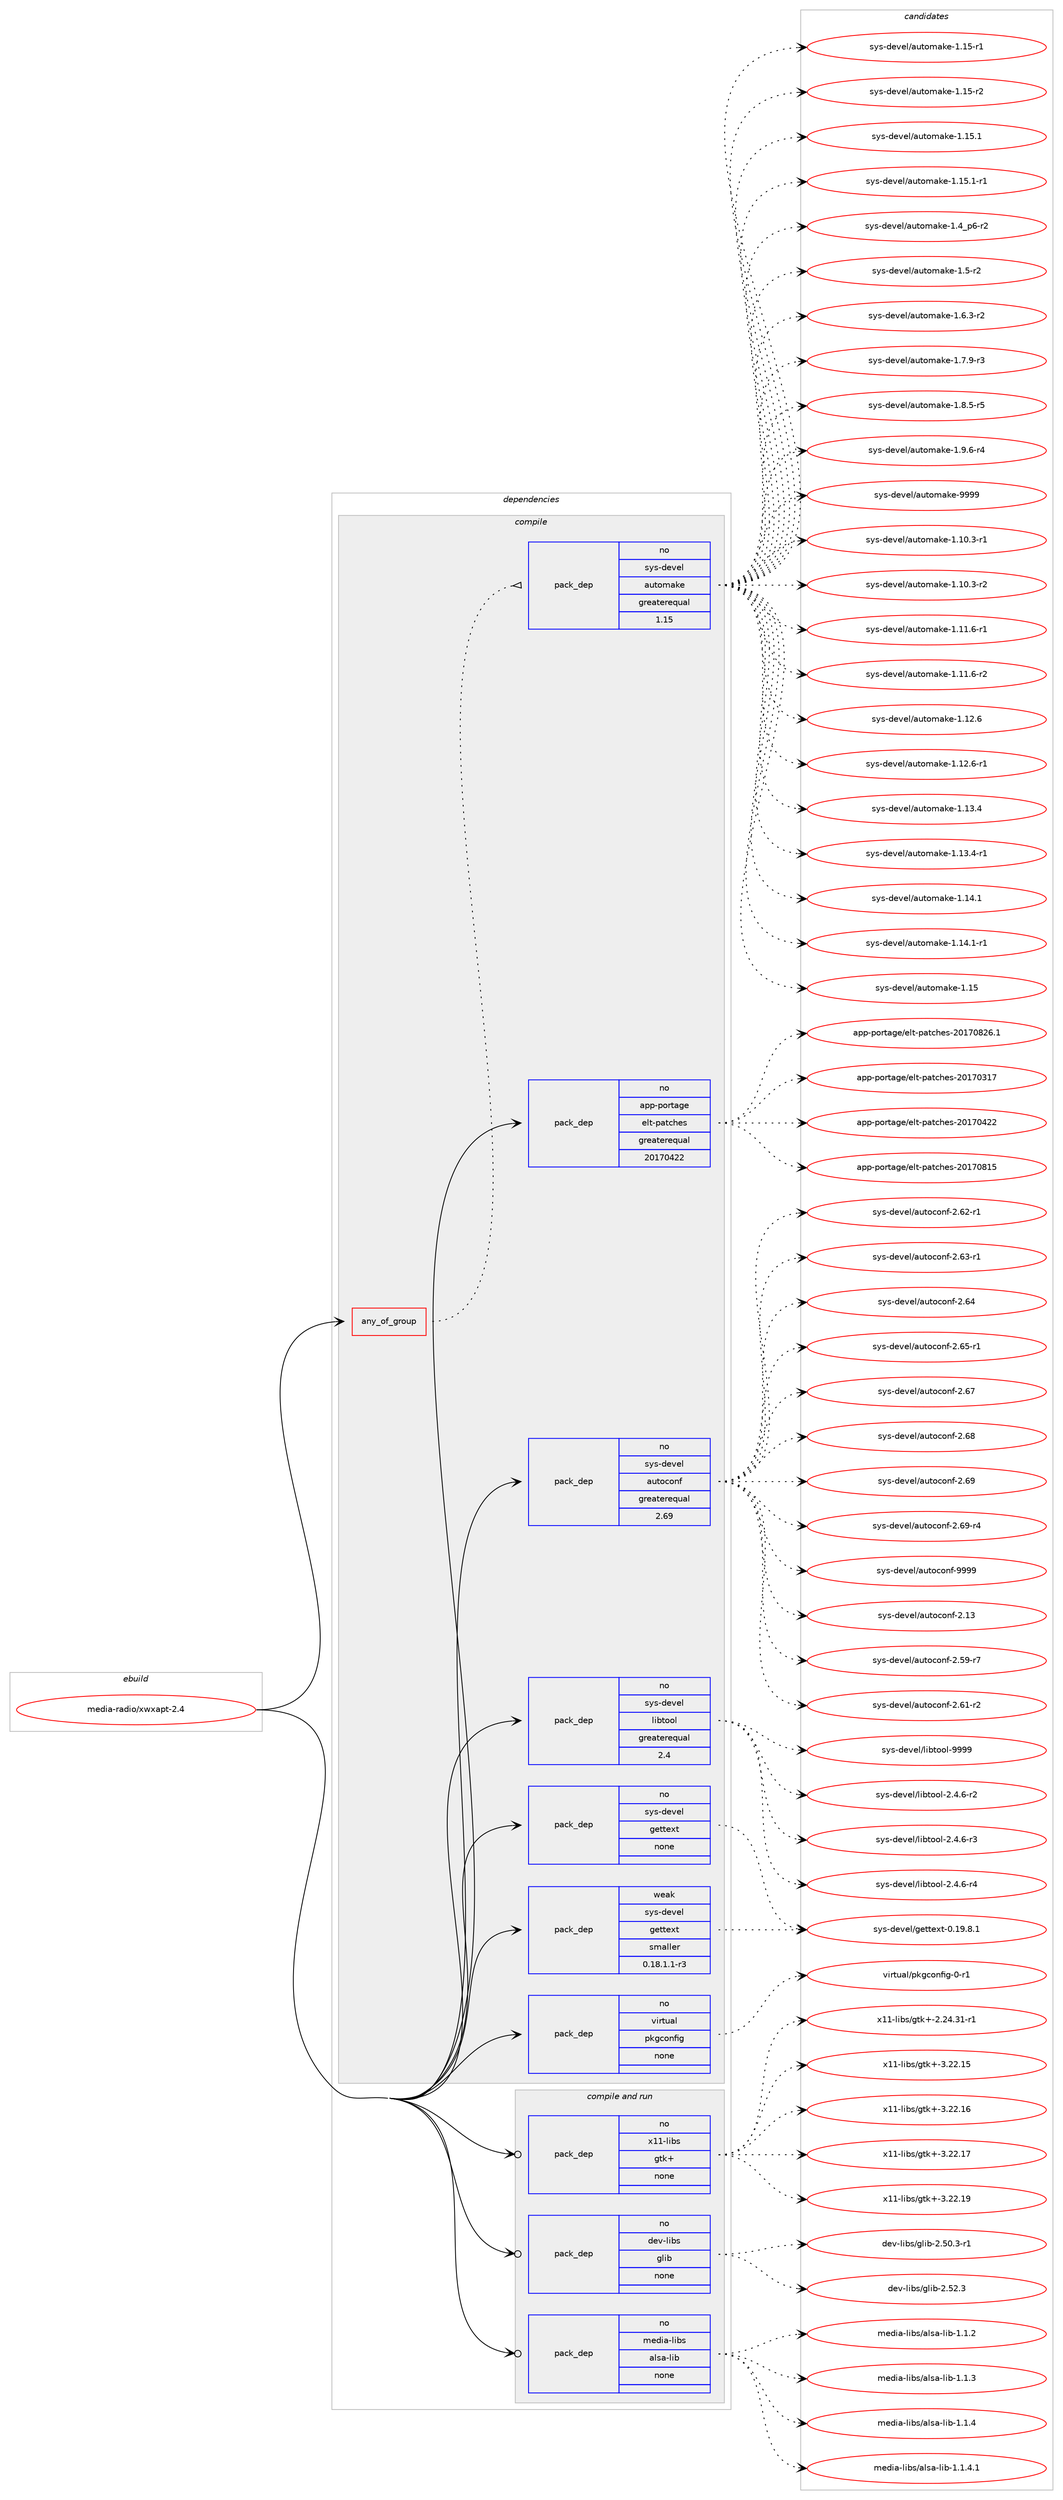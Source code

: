 digraph prolog {

# *************
# Graph options
# *************

newrank=true;
concentrate=true;
compound=true;
graph [rankdir=LR,fontname=Helvetica,fontsize=10,ranksep=1.5];#, ranksep=2.5, nodesep=0.2];
edge  [arrowhead=vee];
node  [fontname=Helvetica,fontsize=10];

# **********
# The ebuild
# **********

subgraph cluster_leftcol {
color=gray;
rank=same;
label=<<i>ebuild</i>>;
id [label="media-radio/xwxapt-2.4", color=red, width=4, href="../media-radio/xwxapt-2.4.svg"];
}

# ****************
# The dependencies
# ****************

subgraph cluster_midcol {
color=gray;
label=<<i>dependencies</i>>;
subgraph cluster_compile {
fillcolor="#eeeeee";
style=filled;
label=<<i>compile</i>>;
subgraph any5887 {
dependency377790 [label=<<TABLE BORDER="0" CELLBORDER="1" CELLSPACING="0" CELLPADDING="4"><TR><TD CELLPADDING="10">any_of_group</TD></TR></TABLE>>, shape=none, color=red];subgraph pack279076 {
dependency377791 [label=<<TABLE BORDER="0" CELLBORDER="1" CELLSPACING="0" CELLPADDING="4" WIDTH="220"><TR><TD ROWSPAN="6" CELLPADDING="30">pack_dep</TD></TR><TR><TD WIDTH="110">no</TD></TR><TR><TD>sys-devel</TD></TR><TR><TD>automake</TD></TR><TR><TD>greaterequal</TD></TR><TR><TD>1.15</TD></TR></TABLE>>, shape=none, color=blue];
}
dependency377790:e -> dependency377791:w [weight=20,style="dotted",arrowhead="oinv"];
}
id:e -> dependency377790:w [weight=20,style="solid",arrowhead="vee"];
subgraph pack279077 {
dependency377792 [label=<<TABLE BORDER="0" CELLBORDER="1" CELLSPACING="0" CELLPADDING="4" WIDTH="220"><TR><TD ROWSPAN="6" CELLPADDING="30">pack_dep</TD></TR><TR><TD WIDTH="110">no</TD></TR><TR><TD>app-portage</TD></TR><TR><TD>elt-patches</TD></TR><TR><TD>greaterequal</TD></TR><TR><TD>20170422</TD></TR></TABLE>>, shape=none, color=blue];
}
id:e -> dependency377792:w [weight=20,style="solid",arrowhead="vee"];
subgraph pack279078 {
dependency377793 [label=<<TABLE BORDER="0" CELLBORDER="1" CELLSPACING="0" CELLPADDING="4" WIDTH="220"><TR><TD ROWSPAN="6" CELLPADDING="30">pack_dep</TD></TR><TR><TD WIDTH="110">no</TD></TR><TR><TD>sys-devel</TD></TR><TR><TD>autoconf</TD></TR><TR><TD>greaterequal</TD></TR><TR><TD>2.69</TD></TR></TABLE>>, shape=none, color=blue];
}
id:e -> dependency377793:w [weight=20,style="solid",arrowhead="vee"];
subgraph pack279079 {
dependency377794 [label=<<TABLE BORDER="0" CELLBORDER="1" CELLSPACING="0" CELLPADDING="4" WIDTH="220"><TR><TD ROWSPAN="6" CELLPADDING="30">pack_dep</TD></TR><TR><TD WIDTH="110">no</TD></TR><TR><TD>sys-devel</TD></TR><TR><TD>gettext</TD></TR><TR><TD>none</TD></TR><TR><TD></TD></TR></TABLE>>, shape=none, color=blue];
}
id:e -> dependency377794:w [weight=20,style="solid",arrowhead="vee"];
subgraph pack279080 {
dependency377795 [label=<<TABLE BORDER="0" CELLBORDER="1" CELLSPACING="0" CELLPADDING="4" WIDTH="220"><TR><TD ROWSPAN="6" CELLPADDING="30">pack_dep</TD></TR><TR><TD WIDTH="110">no</TD></TR><TR><TD>sys-devel</TD></TR><TR><TD>libtool</TD></TR><TR><TD>greaterequal</TD></TR><TR><TD>2.4</TD></TR></TABLE>>, shape=none, color=blue];
}
id:e -> dependency377795:w [weight=20,style="solid",arrowhead="vee"];
subgraph pack279081 {
dependency377796 [label=<<TABLE BORDER="0" CELLBORDER="1" CELLSPACING="0" CELLPADDING="4" WIDTH="220"><TR><TD ROWSPAN="6" CELLPADDING="30">pack_dep</TD></TR><TR><TD WIDTH="110">no</TD></TR><TR><TD>virtual</TD></TR><TR><TD>pkgconfig</TD></TR><TR><TD>none</TD></TR><TR><TD></TD></TR></TABLE>>, shape=none, color=blue];
}
id:e -> dependency377796:w [weight=20,style="solid",arrowhead="vee"];
subgraph pack279082 {
dependency377797 [label=<<TABLE BORDER="0" CELLBORDER="1" CELLSPACING="0" CELLPADDING="4" WIDTH="220"><TR><TD ROWSPAN="6" CELLPADDING="30">pack_dep</TD></TR><TR><TD WIDTH="110">weak</TD></TR><TR><TD>sys-devel</TD></TR><TR><TD>gettext</TD></TR><TR><TD>smaller</TD></TR><TR><TD>0.18.1.1-r3</TD></TR></TABLE>>, shape=none, color=blue];
}
id:e -> dependency377797:w [weight=20,style="solid",arrowhead="vee"];
}
subgraph cluster_compileandrun {
fillcolor="#eeeeee";
style=filled;
label=<<i>compile and run</i>>;
subgraph pack279083 {
dependency377798 [label=<<TABLE BORDER="0" CELLBORDER="1" CELLSPACING="0" CELLPADDING="4" WIDTH="220"><TR><TD ROWSPAN="6" CELLPADDING="30">pack_dep</TD></TR><TR><TD WIDTH="110">no</TD></TR><TR><TD>dev-libs</TD></TR><TR><TD>glib</TD></TR><TR><TD>none</TD></TR><TR><TD></TD></TR></TABLE>>, shape=none, color=blue];
}
id:e -> dependency377798:w [weight=20,style="solid",arrowhead="odotvee"];
subgraph pack279084 {
dependency377799 [label=<<TABLE BORDER="0" CELLBORDER="1" CELLSPACING="0" CELLPADDING="4" WIDTH="220"><TR><TD ROWSPAN="6" CELLPADDING="30">pack_dep</TD></TR><TR><TD WIDTH="110">no</TD></TR><TR><TD>media-libs</TD></TR><TR><TD>alsa-lib</TD></TR><TR><TD>none</TD></TR><TR><TD></TD></TR></TABLE>>, shape=none, color=blue];
}
id:e -> dependency377799:w [weight=20,style="solid",arrowhead="odotvee"];
subgraph pack279085 {
dependency377800 [label=<<TABLE BORDER="0" CELLBORDER="1" CELLSPACING="0" CELLPADDING="4" WIDTH="220"><TR><TD ROWSPAN="6" CELLPADDING="30">pack_dep</TD></TR><TR><TD WIDTH="110">no</TD></TR><TR><TD>x11-libs</TD></TR><TR><TD>gtk+</TD></TR><TR><TD>none</TD></TR><TR><TD></TD></TR></TABLE>>, shape=none, color=blue];
}
id:e -> dependency377800:w [weight=20,style="solid",arrowhead="odotvee"];
}
subgraph cluster_run {
fillcolor="#eeeeee";
style=filled;
label=<<i>run</i>>;
}
}

# **************
# The candidates
# **************

subgraph cluster_choices {
rank=same;
color=gray;
label=<<i>candidates</i>>;

subgraph choice279076 {
color=black;
nodesep=1;
choice11512111545100101118101108479711711611110997107101454946494846514511449 [label="sys-devel/automake-1.10.3-r1", color=red, width=4,href="../sys-devel/automake-1.10.3-r1.svg"];
choice11512111545100101118101108479711711611110997107101454946494846514511450 [label="sys-devel/automake-1.10.3-r2", color=red, width=4,href="../sys-devel/automake-1.10.3-r2.svg"];
choice11512111545100101118101108479711711611110997107101454946494946544511449 [label="sys-devel/automake-1.11.6-r1", color=red, width=4,href="../sys-devel/automake-1.11.6-r1.svg"];
choice11512111545100101118101108479711711611110997107101454946494946544511450 [label="sys-devel/automake-1.11.6-r2", color=red, width=4,href="../sys-devel/automake-1.11.6-r2.svg"];
choice1151211154510010111810110847971171161111099710710145494649504654 [label="sys-devel/automake-1.12.6", color=red, width=4,href="../sys-devel/automake-1.12.6.svg"];
choice11512111545100101118101108479711711611110997107101454946495046544511449 [label="sys-devel/automake-1.12.6-r1", color=red, width=4,href="../sys-devel/automake-1.12.6-r1.svg"];
choice1151211154510010111810110847971171161111099710710145494649514652 [label="sys-devel/automake-1.13.4", color=red, width=4,href="../sys-devel/automake-1.13.4.svg"];
choice11512111545100101118101108479711711611110997107101454946495146524511449 [label="sys-devel/automake-1.13.4-r1", color=red, width=4,href="../sys-devel/automake-1.13.4-r1.svg"];
choice1151211154510010111810110847971171161111099710710145494649524649 [label="sys-devel/automake-1.14.1", color=red, width=4,href="../sys-devel/automake-1.14.1.svg"];
choice11512111545100101118101108479711711611110997107101454946495246494511449 [label="sys-devel/automake-1.14.1-r1", color=red, width=4,href="../sys-devel/automake-1.14.1-r1.svg"];
choice115121115451001011181011084797117116111109971071014549464953 [label="sys-devel/automake-1.15", color=red, width=4,href="../sys-devel/automake-1.15.svg"];
choice1151211154510010111810110847971171161111099710710145494649534511449 [label="sys-devel/automake-1.15-r1", color=red, width=4,href="../sys-devel/automake-1.15-r1.svg"];
choice1151211154510010111810110847971171161111099710710145494649534511450 [label="sys-devel/automake-1.15-r2", color=red, width=4,href="../sys-devel/automake-1.15-r2.svg"];
choice1151211154510010111810110847971171161111099710710145494649534649 [label="sys-devel/automake-1.15.1", color=red, width=4,href="../sys-devel/automake-1.15.1.svg"];
choice11512111545100101118101108479711711611110997107101454946495346494511449 [label="sys-devel/automake-1.15.1-r1", color=red, width=4,href="../sys-devel/automake-1.15.1-r1.svg"];
choice115121115451001011181011084797117116111109971071014549465295112544511450 [label="sys-devel/automake-1.4_p6-r2", color=red, width=4,href="../sys-devel/automake-1.4_p6-r2.svg"];
choice11512111545100101118101108479711711611110997107101454946534511450 [label="sys-devel/automake-1.5-r2", color=red, width=4,href="../sys-devel/automake-1.5-r2.svg"];
choice115121115451001011181011084797117116111109971071014549465446514511450 [label="sys-devel/automake-1.6.3-r2", color=red, width=4,href="../sys-devel/automake-1.6.3-r2.svg"];
choice115121115451001011181011084797117116111109971071014549465546574511451 [label="sys-devel/automake-1.7.9-r3", color=red, width=4,href="../sys-devel/automake-1.7.9-r3.svg"];
choice115121115451001011181011084797117116111109971071014549465646534511453 [label="sys-devel/automake-1.8.5-r5", color=red, width=4,href="../sys-devel/automake-1.8.5-r5.svg"];
choice115121115451001011181011084797117116111109971071014549465746544511452 [label="sys-devel/automake-1.9.6-r4", color=red, width=4,href="../sys-devel/automake-1.9.6-r4.svg"];
choice115121115451001011181011084797117116111109971071014557575757 [label="sys-devel/automake-9999", color=red, width=4,href="../sys-devel/automake-9999.svg"];
dependency377791:e -> choice11512111545100101118101108479711711611110997107101454946494846514511449:w [style=dotted,weight="100"];
dependency377791:e -> choice11512111545100101118101108479711711611110997107101454946494846514511450:w [style=dotted,weight="100"];
dependency377791:e -> choice11512111545100101118101108479711711611110997107101454946494946544511449:w [style=dotted,weight="100"];
dependency377791:e -> choice11512111545100101118101108479711711611110997107101454946494946544511450:w [style=dotted,weight="100"];
dependency377791:e -> choice1151211154510010111810110847971171161111099710710145494649504654:w [style=dotted,weight="100"];
dependency377791:e -> choice11512111545100101118101108479711711611110997107101454946495046544511449:w [style=dotted,weight="100"];
dependency377791:e -> choice1151211154510010111810110847971171161111099710710145494649514652:w [style=dotted,weight="100"];
dependency377791:e -> choice11512111545100101118101108479711711611110997107101454946495146524511449:w [style=dotted,weight="100"];
dependency377791:e -> choice1151211154510010111810110847971171161111099710710145494649524649:w [style=dotted,weight="100"];
dependency377791:e -> choice11512111545100101118101108479711711611110997107101454946495246494511449:w [style=dotted,weight="100"];
dependency377791:e -> choice115121115451001011181011084797117116111109971071014549464953:w [style=dotted,weight="100"];
dependency377791:e -> choice1151211154510010111810110847971171161111099710710145494649534511449:w [style=dotted,weight="100"];
dependency377791:e -> choice1151211154510010111810110847971171161111099710710145494649534511450:w [style=dotted,weight="100"];
dependency377791:e -> choice1151211154510010111810110847971171161111099710710145494649534649:w [style=dotted,weight="100"];
dependency377791:e -> choice11512111545100101118101108479711711611110997107101454946495346494511449:w [style=dotted,weight="100"];
dependency377791:e -> choice115121115451001011181011084797117116111109971071014549465295112544511450:w [style=dotted,weight="100"];
dependency377791:e -> choice11512111545100101118101108479711711611110997107101454946534511450:w [style=dotted,weight="100"];
dependency377791:e -> choice115121115451001011181011084797117116111109971071014549465446514511450:w [style=dotted,weight="100"];
dependency377791:e -> choice115121115451001011181011084797117116111109971071014549465546574511451:w [style=dotted,weight="100"];
dependency377791:e -> choice115121115451001011181011084797117116111109971071014549465646534511453:w [style=dotted,weight="100"];
dependency377791:e -> choice115121115451001011181011084797117116111109971071014549465746544511452:w [style=dotted,weight="100"];
dependency377791:e -> choice115121115451001011181011084797117116111109971071014557575757:w [style=dotted,weight="100"];
}
subgraph choice279077 {
color=black;
nodesep=1;
choice97112112451121111141169710310147101108116451129711699104101115455048495548514955 [label="app-portage/elt-patches-20170317", color=red, width=4,href="../app-portage/elt-patches-20170317.svg"];
choice97112112451121111141169710310147101108116451129711699104101115455048495548525050 [label="app-portage/elt-patches-20170422", color=red, width=4,href="../app-portage/elt-patches-20170422.svg"];
choice97112112451121111141169710310147101108116451129711699104101115455048495548564953 [label="app-portage/elt-patches-20170815", color=red, width=4,href="../app-portage/elt-patches-20170815.svg"];
choice971121124511211111411697103101471011081164511297116991041011154550484955485650544649 [label="app-portage/elt-patches-20170826.1", color=red, width=4,href="../app-portage/elt-patches-20170826.1.svg"];
dependency377792:e -> choice97112112451121111141169710310147101108116451129711699104101115455048495548514955:w [style=dotted,weight="100"];
dependency377792:e -> choice97112112451121111141169710310147101108116451129711699104101115455048495548525050:w [style=dotted,weight="100"];
dependency377792:e -> choice97112112451121111141169710310147101108116451129711699104101115455048495548564953:w [style=dotted,weight="100"];
dependency377792:e -> choice971121124511211111411697103101471011081164511297116991041011154550484955485650544649:w [style=dotted,weight="100"];
}
subgraph choice279078 {
color=black;
nodesep=1;
choice115121115451001011181011084797117116111991111101024550464951 [label="sys-devel/autoconf-2.13", color=red, width=4,href="../sys-devel/autoconf-2.13.svg"];
choice1151211154510010111810110847971171161119911111010245504653574511455 [label="sys-devel/autoconf-2.59-r7", color=red, width=4,href="../sys-devel/autoconf-2.59-r7.svg"];
choice1151211154510010111810110847971171161119911111010245504654494511450 [label="sys-devel/autoconf-2.61-r2", color=red, width=4,href="../sys-devel/autoconf-2.61-r2.svg"];
choice1151211154510010111810110847971171161119911111010245504654504511449 [label="sys-devel/autoconf-2.62-r1", color=red, width=4,href="../sys-devel/autoconf-2.62-r1.svg"];
choice1151211154510010111810110847971171161119911111010245504654514511449 [label="sys-devel/autoconf-2.63-r1", color=red, width=4,href="../sys-devel/autoconf-2.63-r1.svg"];
choice115121115451001011181011084797117116111991111101024550465452 [label="sys-devel/autoconf-2.64", color=red, width=4,href="../sys-devel/autoconf-2.64.svg"];
choice1151211154510010111810110847971171161119911111010245504654534511449 [label="sys-devel/autoconf-2.65-r1", color=red, width=4,href="../sys-devel/autoconf-2.65-r1.svg"];
choice115121115451001011181011084797117116111991111101024550465455 [label="sys-devel/autoconf-2.67", color=red, width=4,href="../sys-devel/autoconf-2.67.svg"];
choice115121115451001011181011084797117116111991111101024550465456 [label="sys-devel/autoconf-2.68", color=red, width=4,href="../sys-devel/autoconf-2.68.svg"];
choice115121115451001011181011084797117116111991111101024550465457 [label="sys-devel/autoconf-2.69", color=red, width=4,href="../sys-devel/autoconf-2.69.svg"];
choice1151211154510010111810110847971171161119911111010245504654574511452 [label="sys-devel/autoconf-2.69-r4", color=red, width=4,href="../sys-devel/autoconf-2.69-r4.svg"];
choice115121115451001011181011084797117116111991111101024557575757 [label="sys-devel/autoconf-9999", color=red, width=4,href="../sys-devel/autoconf-9999.svg"];
dependency377793:e -> choice115121115451001011181011084797117116111991111101024550464951:w [style=dotted,weight="100"];
dependency377793:e -> choice1151211154510010111810110847971171161119911111010245504653574511455:w [style=dotted,weight="100"];
dependency377793:e -> choice1151211154510010111810110847971171161119911111010245504654494511450:w [style=dotted,weight="100"];
dependency377793:e -> choice1151211154510010111810110847971171161119911111010245504654504511449:w [style=dotted,weight="100"];
dependency377793:e -> choice1151211154510010111810110847971171161119911111010245504654514511449:w [style=dotted,weight="100"];
dependency377793:e -> choice115121115451001011181011084797117116111991111101024550465452:w [style=dotted,weight="100"];
dependency377793:e -> choice1151211154510010111810110847971171161119911111010245504654534511449:w [style=dotted,weight="100"];
dependency377793:e -> choice115121115451001011181011084797117116111991111101024550465455:w [style=dotted,weight="100"];
dependency377793:e -> choice115121115451001011181011084797117116111991111101024550465456:w [style=dotted,weight="100"];
dependency377793:e -> choice115121115451001011181011084797117116111991111101024550465457:w [style=dotted,weight="100"];
dependency377793:e -> choice1151211154510010111810110847971171161119911111010245504654574511452:w [style=dotted,weight="100"];
dependency377793:e -> choice115121115451001011181011084797117116111991111101024557575757:w [style=dotted,weight="100"];
}
subgraph choice279079 {
color=black;
nodesep=1;
choice1151211154510010111810110847103101116116101120116454846495746564649 [label="sys-devel/gettext-0.19.8.1", color=red, width=4,href="../sys-devel/gettext-0.19.8.1.svg"];
dependency377794:e -> choice1151211154510010111810110847103101116116101120116454846495746564649:w [style=dotted,weight="100"];
}
subgraph choice279080 {
color=black;
nodesep=1;
choice1151211154510010111810110847108105981161111111084550465246544511450 [label="sys-devel/libtool-2.4.6-r2", color=red, width=4,href="../sys-devel/libtool-2.4.6-r2.svg"];
choice1151211154510010111810110847108105981161111111084550465246544511451 [label="sys-devel/libtool-2.4.6-r3", color=red, width=4,href="../sys-devel/libtool-2.4.6-r3.svg"];
choice1151211154510010111810110847108105981161111111084550465246544511452 [label="sys-devel/libtool-2.4.6-r4", color=red, width=4,href="../sys-devel/libtool-2.4.6-r4.svg"];
choice1151211154510010111810110847108105981161111111084557575757 [label="sys-devel/libtool-9999", color=red, width=4,href="../sys-devel/libtool-9999.svg"];
dependency377795:e -> choice1151211154510010111810110847108105981161111111084550465246544511450:w [style=dotted,weight="100"];
dependency377795:e -> choice1151211154510010111810110847108105981161111111084550465246544511451:w [style=dotted,weight="100"];
dependency377795:e -> choice1151211154510010111810110847108105981161111111084550465246544511452:w [style=dotted,weight="100"];
dependency377795:e -> choice1151211154510010111810110847108105981161111111084557575757:w [style=dotted,weight="100"];
}
subgraph choice279081 {
color=black;
nodesep=1;
choice11810511411611797108471121071039911111010210510345484511449 [label="virtual/pkgconfig-0-r1", color=red, width=4,href="../virtual/pkgconfig-0-r1.svg"];
dependency377796:e -> choice11810511411611797108471121071039911111010210510345484511449:w [style=dotted,weight="100"];
}
subgraph choice279082 {
color=black;
nodesep=1;
choice1151211154510010111810110847103101116116101120116454846495746564649 [label="sys-devel/gettext-0.19.8.1", color=red, width=4,href="../sys-devel/gettext-0.19.8.1.svg"];
dependency377797:e -> choice1151211154510010111810110847103101116116101120116454846495746564649:w [style=dotted,weight="100"];
}
subgraph choice279083 {
color=black;
nodesep=1;
choice10010111845108105981154710310810598455046534846514511449 [label="dev-libs/glib-2.50.3-r1", color=red, width=4,href="../dev-libs/glib-2.50.3-r1.svg"];
choice1001011184510810598115471031081059845504653504651 [label="dev-libs/glib-2.52.3", color=red, width=4,href="../dev-libs/glib-2.52.3.svg"];
dependency377798:e -> choice10010111845108105981154710310810598455046534846514511449:w [style=dotted,weight="100"];
dependency377798:e -> choice1001011184510810598115471031081059845504653504651:w [style=dotted,weight="100"];
}
subgraph choice279084 {
color=black;
nodesep=1;
choice1091011001059745108105981154797108115974510810598454946494650 [label="media-libs/alsa-lib-1.1.2", color=red, width=4,href="../media-libs/alsa-lib-1.1.2.svg"];
choice1091011001059745108105981154797108115974510810598454946494651 [label="media-libs/alsa-lib-1.1.3", color=red, width=4,href="../media-libs/alsa-lib-1.1.3.svg"];
choice1091011001059745108105981154797108115974510810598454946494652 [label="media-libs/alsa-lib-1.1.4", color=red, width=4,href="../media-libs/alsa-lib-1.1.4.svg"];
choice10910110010597451081059811547971081159745108105984549464946524649 [label="media-libs/alsa-lib-1.1.4.1", color=red, width=4,href="../media-libs/alsa-lib-1.1.4.1.svg"];
dependency377799:e -> choice1091011001059745108105981154797108115974510810598454946494650:w [style=dotted,weight="100"];
dependency377799:e -> choice1091011001059745108105981154797108115974510810598454946494651:w [style=dotted,weight="100"];
dependency377799:e -> choice1091011001059745108105981154797108115974510810598454946494652:w [style=dotted,weight="100"];
dependency377799:e -> choice10910110010597451081059811547971081159745108105984549464946524649:w [style=dotted,weight="100"];
}
subgraph choice279085 {
color=black;
nodesep=1;
choice12049494510810598115471031161074345504650524651494511449 [label="x11-libs/gtk+-2.24.31-r1", color=red, width=4,href="../x11-libs/gtk+-2.24.31-r1.svg"];
choice1204949451081059811547103116107434551465050464953 [label="x11-libs/gtk+-3.22.15", color=red, width=4,href="../x11-libs/gtk+-3.22.15.svg"];
choice1204949451081059811547103116107434551465050464954 [label="x11-libs/gtk+-3.22.16", color=red, width=4,href="../x11-libs/gtk+-3.22.16.svg"];
choice1204949451081059811547103116107434551465050464955 [label="x11-libs/gtk+-3.22.17", color=red, width=4,href="../x11-libs/gtk+-3.22.17.svg"];
choice1204949451081059811547103116107434551465050464957 [label="x11-libs/gtk+-3.22.19", color=red, width=4,href="../x11-libs/gtk+-3.22.19.svg"];
dependency377800:e -> choice12049494510810598115471031161074345504650524651494511449:w [style=dotted,weight="100"];
dependency377800:e -> choice1204949451081059811547103116107434551465050464953:w [style=dotted,weight="100"];
dependency377800:e -> choice1204949451081059811547103116107434551465050464954:w [style=dotted,weight="100"];
dependency377800:e -> choice1204949451081059811547103116107434551465050464955:w [style=dotted,weight="100"];
dependency377800:e -> choice1204949451081059811547103116107434551465050464957:w [style=dotted,weight="100"];
}
}

}
